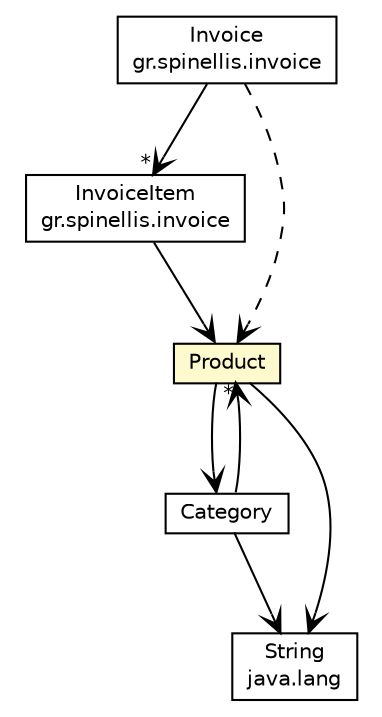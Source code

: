 #!/usr/local/bin/dot
#
# Class diagram 
# Generated by UMLGraph version 5.1 (http://www.umlgraph.org/)
#

digraph G {
	edge [fontname="Helvetica",fontsize=10,labelfontname="Helvetica",labelfontsize=10];
	node [fontname="Helvetica",fontsize=10,shape=plaintext];
	nodesep=0.25;
	ranksep=0.5;
	// gr.spinellis.invoice.InvoiceItem
	c46 [label=<<table title="gr.spinellis.invoice.InvoiceItem" border="0" cellborder="1" cellspacing="0" cellpadding="2" port="p" href="../invoice/InvoiceItem.html"><tr><td><table border="0" cellspacing="0" cellpadding="1"><tr><td align="center" balign="center"> InvoiceItem </td></tr><tr><td align="center" balign="center"> gr.spinellis.invoice </td></tr></table></td></tr></table>>, fontname="Helvetica", fontcolor="black", fontsize=10.0];
	// gr.spinellis.invoice.Invoice
	c47 [label=<<table title="gr.spinellis.invoice.Invoice" border="0" cellborder="1" cellspacing="0" cellpadding="2" port="p" href="../invoice/Invoice.html"><tr><td><table border="0" cellspacing="0" cellpadding="1"><tr><td align="center" balign="center"> Invoice </td></tr><tr><td align="center" balign="center"> gr.spinellis.invoice </td></tr></table></td></tr></table>>, fontname="Helvetica", fontcolor="black", fontsize=10.0];
	// gr.spinellis.product.Product
	c49 [label=<<table title="gr.spinellis.product.Product" border="0" cellborder="1" cellspacing="0" cellpadding="2" port="p" bgcolor="lemonChiffon" href="./Product.html"><tr><td><table border="0" cellspacing="0" cellpadding="1"><tr><td align="center" balign="center"> Product </td></tr></table></td></tr></table>>, fontname="Helvetica", fontcolor="black", fontsize=10.0];
	// gr.spinellis.product.Category
	c50 [label=<<table title="gr.spinellis.product.Category" border="0" cellborder="1" cellspacing="0" cellpadding="2" port="p" href="./Category.html"><tr><td><table border="0" cellspacing="0" cellpadding="1"><tr><td align="center" balign="center"> Category </td></tr></table></td></tr></table>>, fontname="Helvetica", fontcolor="black", fontsize=10.0];
	// gr.spinellis.invoice.InvoiceItem NAVASSOC gr.spinellis.product.Product
	c46:p -> c49:p [taillabel="", label="", headlabel="", fontname="Helvetica", fontcolor="black", fontsize=10.0, color="black", arrowhead=open];
	// gr.spinellis.invoice.Invoice NAVASSOC gr.spinellis.invoice.InvoiceItem
	c47:p -> c46:p [taillabel="", label="", headlabel="*", fontname="Helvetica", fontcolor="black", fontsize=10.0, color="black", arrowhead=open];
	// gr.spinellis.product.Product NAVASSOC java.lang.String
	c49:p -> c51:p [taillabel="", label="", headlabel="", fontname="Helvetica", fontcolor="black", fontsize=10.0, color="black", arrowhead=open];
	// gr.spinellis.product.Product NAVASSOC gr.spinellis.product.Category
	c49:p -> c50:p [taillabel="", label="", headlabel="", fontname="Helvetica", fontcolor="black", fontsize=10.0, color="black", arrowhead=open];
	// gr.spinellis.product.Category NAVASSOC java.lang.String
	c50:p -> c51:p [taillabel="", label="", headlabel="", fontname="Helvetica", fontcolor="black", fontsize=10.0, color="black", arrowhead=open];
	// gr.spinellis.product.Category NAVASSOC gr.spinellis.product.Product
	c50:p -> c49:p [taillabel="", label="", headlabel="*", fontname="Helvetica", fontcolor="black", fontsize=10.0, color="black", arrowhead=open];
	// gr.spinellis.invoice.Invoice DEPEND gr.spinellis.product.Product
	c47:p -> c49:p [taillabel="", label="", headlabel="", fontname="Helvetica", fontcolor="black", fontsize=10.0, color="black", arrowhead=open, style=dashed];
	// java.lang.String
	c51 [label=<<table title="java.lang.String" border="0" cellborder="1" cellspacing="0" cellpadding="2" port="p" href="http://java.sun.com/j2se/1.4.2/docs/api/java/lang/String.html"><tr><td><table border="0" cellspacing="0" cellpadding="1"><tr><td align="center" balign="center"> String </td></tr><tr><td align="center" balign="center"> java.lang </td></tr></table></td></tr></table>>, fontname="Helvetica", fontcolor="black", fontsize=10.0];
}


